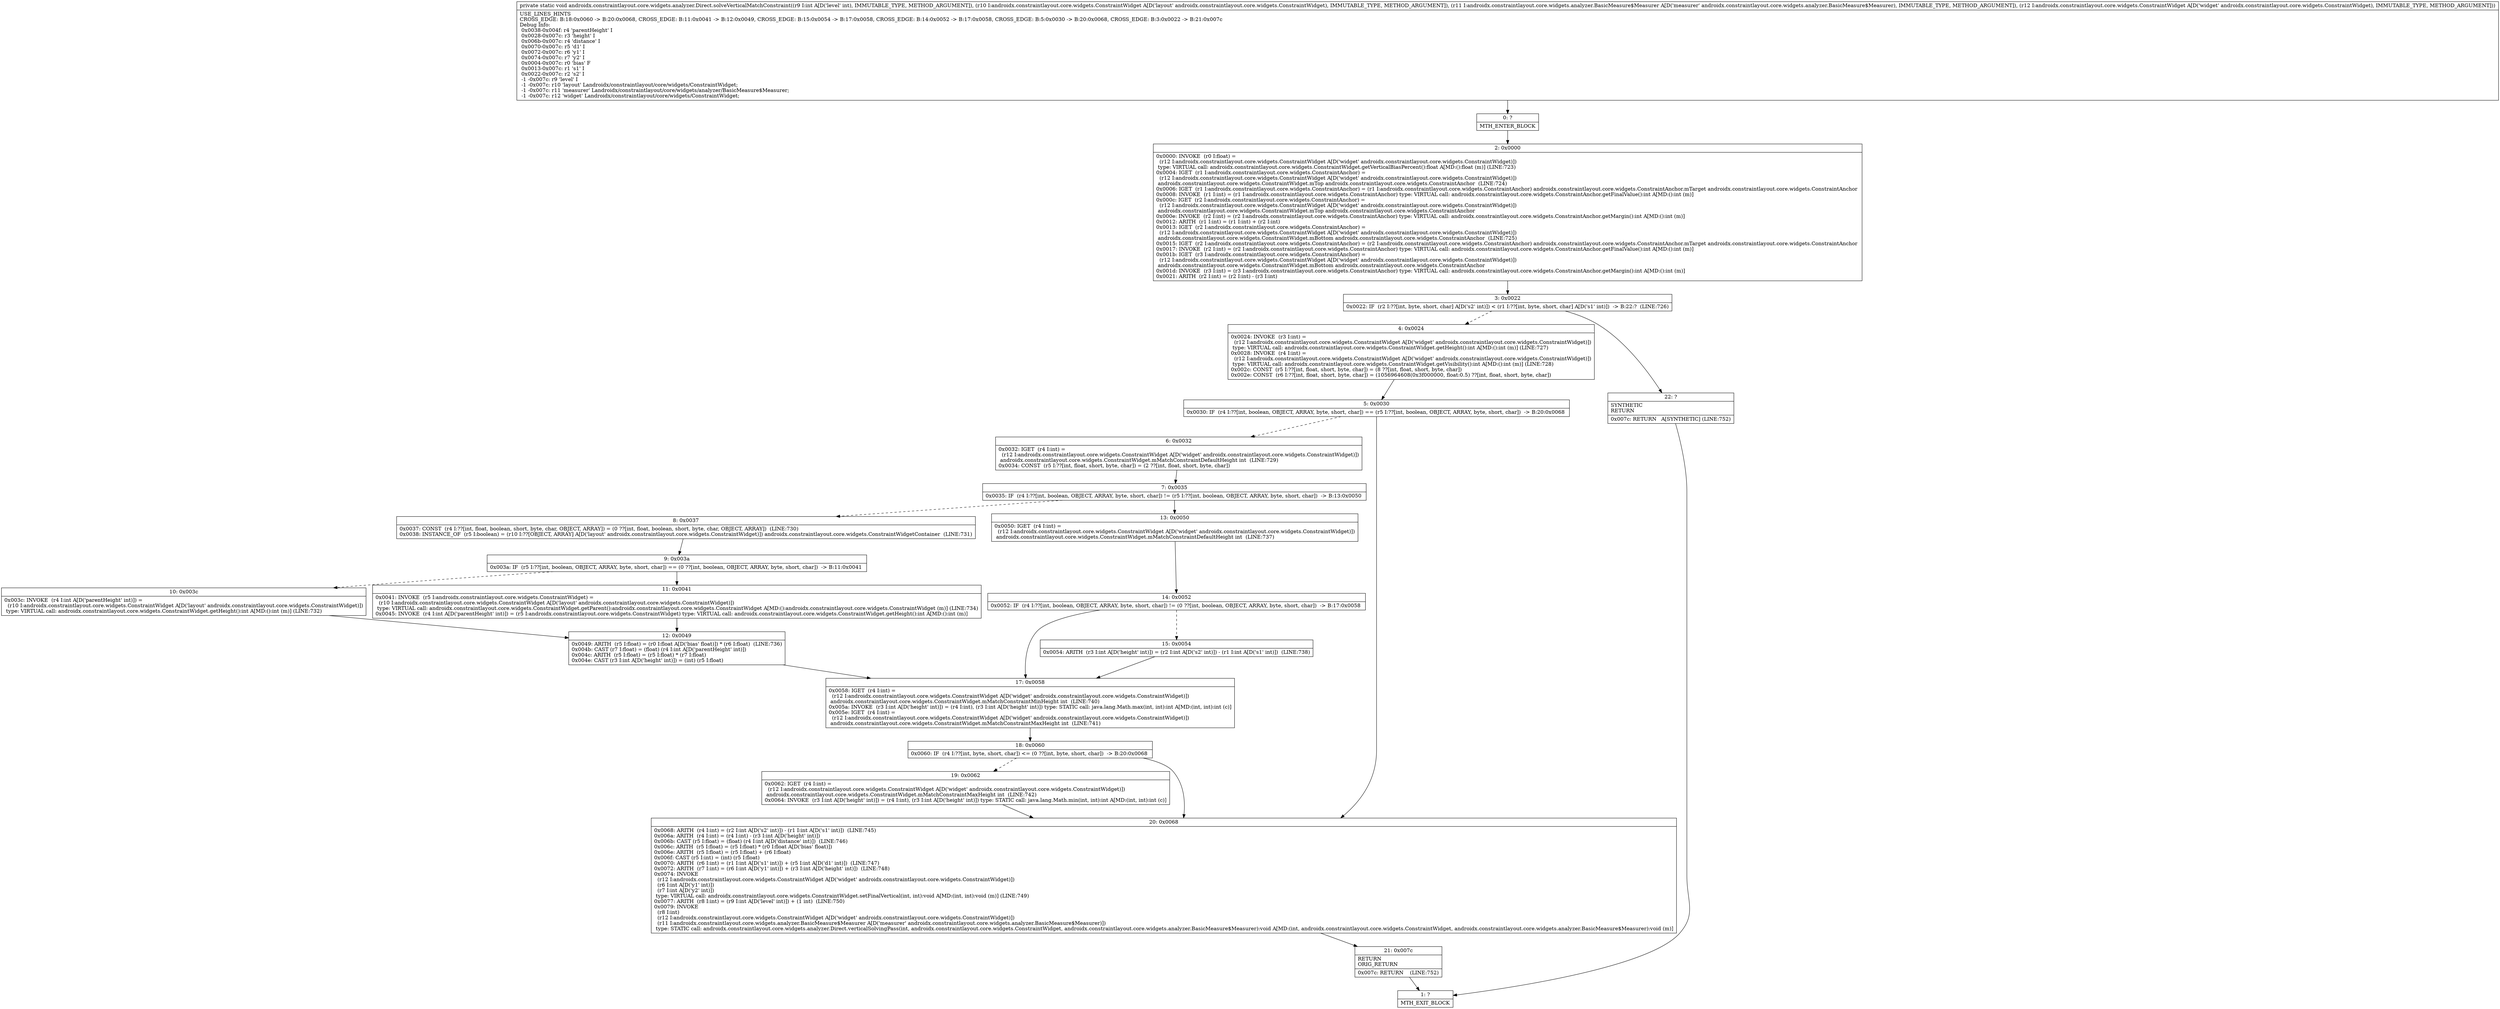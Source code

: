 digraph "CFG forandroidx.constraintlayout.core.widgets.analyzer.Direct.solveVerticalMatchConstraint(ILandroidx\/constraintlayout\/core\/widgets\/ConstraintWidget;Landroidx\/constraintlayout\/core\/widgets\/analyzer\/BasicMeasure$Measurer;Landroidx\/constraintlayout\/core\/widgets\/ConstraintWidget;)V" {
Node_0 [shape=record,label="{0\:\ ?|MTH_ENTER_BLOCK\l}"];
Node_2 [shape=record,label="{2\:\ 0x0000|0x0000: INVOKE  (r0 I:float) = \l  (r12 I:androidx.constraintlayout.core.widgets.ConstraintWidget A[D('widget' androidx.constraintlayout.core.widgets.ConstraintWidget)])\l type: VIRTUAL call: androidx.constraintlayout.core.widgets.ConstraintWidget.getVerticalBiasPercent():float A[MD:():float (m)] (LINE:723)\l0x0004: IGET  (r1 I:androidx.constraintlayout.core.widgets.ConstraintAnchor) = \l  (r12 I:androidx.constraintlayout.core.widgets.ConstraintWidget A[D('widget' androidx.constraintlayout.core.widgets.ConstraintWidget)])\l androidx.constraintlayout.core.widgets.ConstraintWidget.mTop androidx.constraintlayout.core.widgets.ConstraintAnchor  (LINE:724)\l0x0006: IGET  (r1 I:androidx.constraintlayout.core.widgets.ConstraintAnchor) = (r1 I:androidx.constraintlayout.core.widgets.ConstraintAnchor) androidx.constraintlayout.core.widgets.ConstraintAnchor.mTarget androidx.constraintlayout.core.widgets.ConstraintAnchor \l0x0008: INVOKE  (r1 I:int) = (r1 I:androidx.constraintlayout.core.widgets.ConstraintAnchor) type: VIRTUAL call: androidx.constraintlayout.core.widgets.ConstraintAnchor.getFinalValue():int A[MD:():int (m)]\l0x000c: IGET  (r2 I:androidx.constraintlayout.core.widgets.ConstraintAnchor) = \l  (r12 I:androidx.constraintlayout.core.widgets.ConstraintWidget A[D('widget' androidx.constraintlayout.core.widgets.ConstraintWidget)])\l androidx.constraintlayout.core.widgets.ConstraintWidget.mTop androidx.constraintlayout.core.widgets.ConstraintAnchor \l0x000e: INVOKE  (r2 I:int) = (r2 I:androidx.constraintlayout.core.widgets.ConstraintAnchor) type: VIRTUAL call: androidx.constraintlayout.core.widgets.ConstraintAnchor.getMargin():int A[MD:():int (m)]\l0x0012: ARITH  (r1 I:int) = (r1 I:int) + (r2 I:int) \l0x0013: IGET  (r2 I:androidx.constraintlayout.core.widgets.ConstraintAnchor) = \l  (r12 I:androidx.constraintlayout.core.widgets.ConstraintWidget A[D('widget' androidx.constraintlayout.core.widgets.ConstraintWidget)])\l androidx.constraintlayout.core.widgets.ConstraintWidget.mBottom androidx.constraintlayout.core.widgets.ConstraintAnchor  (LINE:725)\l0x0015: IGET  (r2 I:androidx.constraintlayout.core.widgets.ConstraintAnchor) = (r2 I:androidx.constraintlayout.core.widgets.ConstraintAnchor) androidx.constraintlayout.core.widgets.ConstraintAnchor.mTarget androidx.constraintlayout.core.widgets.ConstraintAnchor \l0x0017: INVOKE  (r2 I:int) = (r2 I:androidx.constraintlayout.core.widgets.ConstraintAnchor) type: VIRTUAL call: androidx.constraintlayout.core.widgets.ConstraintAnchor.getFinalValue():int A[MD:():int (m)]\l0x001b: IGET  (r3 I:androidx.constraintlayout.core.widgets.ConstraintAnchor) = \l  (r12 I:androidx.constraintlayout.core.widgets.ConstraintWidget A[D('widget' androidx.constraintlayout.core.widgets.ConstraintWidget)])\l androidx.constraintlayout.core.widgets.ConstraintWidget.mBottom androidx.constraintlayout.core.widgets.ConstraintAnchor \l0x001d: INVOKE  (r3 I:int) = (r3 I:androidx.constraintlayout.core.widgets.ConstraintAnchor) type: VIRTUAL call: androidx.constraintlayout.core.widgets.ConstraintAnchor.getMargin():int A[MD:():int (m)]\l0x0021: ARITH  (r2 I:int) = (r2 I:int) \- (r3 I:int) \l}"];
Node_3 [shape=record,label="{3\:\ 0x0022|0x0022: IF  (r2 I:??[int, byte, short, char] A[D('s2' int)]) \< (r1 I:??[int, byte, short, char] A[D('s1' int)])  \-\> B:22:?  (LINE:726)\l}"];
Node_4 [shape=record,label="{4\:\ 0x0024|0x0024: INVOKE  (r3 I:int) = \l  (r12 I:androidx.constraintlayout.core.widgets.ConstraintWidget A[D('widget' androidx.constraintlayout.core.widgets.ConstraintWidget)])\l type: VIRTUAL call: androidx.constraintlayout.core.widgets.ConstraintWidget.getHeight():int A[MD:():int (m)] (LINE:727)\l0x0028: INVOKE  (r4 I:int) = \l  (r12 I:androidx.constraintlayout.core.widgets.ConstraintWidget A[D('widget' androidx.constraintlayout.core.widgets.ConstraintWidget)])\l type: VIRTUAL call: androidx.constraintlayout.core.widgets.ConstraintWidget.getVisibility():int A[MD:():int (m)] (LINE:728)\l0x002c: CONST  (r5 I:??[int, float, short, byte, char]) = (8 ??[int, float, short, byte, char]) \l0x002e: CONST  (r6 I:??[int, float, short, byte, char]) = (1056964608(0x3f000000, float:0.5) ??[int, float, short, byte, char]) \l}"];
Node_5 [shape=record,label="{5\:\ 0x0030|0x0030: IF  (r4 I:??[int, boolean, OBJECT, ARRAY, byte, short, char]) == (r5 I:??[int, boolean, OBJECT, ARRAY, byte, short, char])  \-\> B:20:0x0068 \l}"];
Node_6 [shape=record,label="{6\:\ 0x0032|0x0032: IGET  (r4 I:int) = \l  (r12 I:androidx.constraintlayout.core.widgets.ConstraintWidget A[D('widget' androidx.constraintlayout.core.widgets.ConstraintWidget)])\l androidx.constraintlayout.core.widgets.ConstraintWidget.mMatchConstraintDefaultHeight int  (LINE:729)\l0x0034: CONST  (r5 I:??[int, float, short, byte, char]) = (2 ??[int, float, short, byte, char]) \l}"];
Node_7 [shape=record,label="{7\:\ 0x0035|0x0035: IF  (r4 I:??[int, boolean, OBJECT, ARRAY, byte, short, char]) != (r5 I:??[int, boolean, OBJECT, ARRAY, byte, short, char])  \-\> B:13:0x0050 \l}"];
Node_8 [shape=record,label="{8\:\ 0x0037|0x0037: CONST  (r4 I:??[int, float, boolean, short, byte, char, OBJECT, ARRAY]) = (0 ??[int, float, boolean, short, byte, char, OBJECT, ARRAY])  (LINE:730)\l0x0038: INSTANCE_OF  (r5 I:boolean) = (r10 I:??[OBJECT, ARRAY] A[D('layout' androidx.constraintlayout.core.widgets.ConstraintWidget)]) androidx.constraintlayout.core.widgets.ConstraintWidgetContainer  (LINE:731)\l}"];
Node_9 [shape=record,label="{9\:\ 0x003a|0x003a: IF  (r5 I:??[int, boolean, OBJECT, ARRAY, byte, short, char]) == (0 ??[int, boolean, OBJECT, ARRAY, byte, short, char])  \-\> B:11:0x0041 \l}"];
Node_10 [shape=record,label="{10\:\ 0x003c|0x003c: INVOKE  (r4 I:int A[D('parentHeight' int)]) = \l  (r10 I:androidx.constraintlayout.core.widgets.ConstraintWidget A[D('layout' androidx.constraintlayout.core.widgets.ConstraintWidget)])\l type: VIRTUAL call: androidx.constraintlayout.core.widgets.ConstraintWidget.getHeight():int A[MD:():int (m)] (LINE:732)\l}"];
Node_12 [shape=record,label="{12\:\ 0x0049|0x0049: ARITH  (r5 I:float) = (r0 I:float A[D('bias' float)]) * (r6 I:float)  (LINE:736)\l0x004b: CAST (r7 I:float) = (float) (r4 I:int A[D('parentHeight' int)]) \l0x004c: ARITH  (r5 I:float) = (r5 I:float) * (r7 I:float) \l0x004e: CAST (r3 I:int A[D('height' int)]) = (int) (r5 I:float) \l}"];
Node_17 [shape=record,label="{17\:\ 0x0058|0x0058: IGET  (r4 I:int) = \l  (r12 I:androidx.constraintlayout.core.widgets.ConstraintWidget A[D('widget' androidx.constraintlayout.core.widgets.ConstraintWidget)])\l androidx.constraintlayout.core.widgets.ConstraintWidget.mMatchConstraintMinHeight int  (LINE:740)\l0x005a: INVOKE  (r3 I:int A[D('height' int)]) = (r4 I:int), (r3 I:int A[D('height' int)]) type: STATIC call: java.lang.Math.max(int, int):int A[MD:(int, int):int (c)]\l0x005e: IGET  (r4 I:int) = \l  (r12 I:androidx.constraintlayout.core.widgets.ConstraintWidget A[D('widget' androidx.constraintlayout.core.widgets.ConstraintWidget)])\l androidx.constraintlayout.core.widgets.ConstraintWidget.mMatchConstraintMaxHeight int  (LINE:741)\l}"];
Node_18 [shape=record,label="{18\:\ 0x0060|0x0060: IF  (r4 I:??[int, byte, short, char]) \<= (0 ??[int, byte, short, char])  \-\> B:20:0x0068 \l}"];
Node_19 [shape=record,label="{19\:\ 0x0062|0x0062: IGET  (r4 I:int) = \l  (r12 I:androidx.constraintlayout.core.widgets.ConstraintWidget A[D('widget' androidx.constraintlayout.core.widgets.ConstraintWidget)])\l androidx.constraintlayout.core.widgets.ConstraintWidget.mMatchConstraintMaxHeight int  (LINE:742)\l0x0064: INVOKE  (r3 I:int A[D('height' int)]) = (r4 I:int), (r3 I:int A[D('height' int)]) type: STATIC call: java.lang.Math.min(int, int):int A[MD:(int, int):int (c)]\l}"];
Node_11 [shape=record,label="{11\:\ 0x0041|0x0041: INVOKE  (r5 I:androidx.constraintlayout.core.widgets.ConstraintWidget) = \l  (r10 I:androidx.constraintlayout.core.widgets.ConstraintWidget A[D('layout' androidx.constraintlayout.core.widgets.ConstraintWidget)])\l type: VIRTUAL call: androidx.constraintlayout.core.widgets.ConstraintWidget.getParent():androidx.constraintlayout.core.widgets.ConstraintWidget A[MD:():androidx.constraintlayout.core.widgets.ConstraintWidget (m)] (LINE:734)\l0x0045: INVOKE  (r4 I:int A[D('parentHeight' int)]) = (r5 I:androidx.constraintlayout.core.widgets.ConstraintWidget) type: VIRTUAL call: androidx.constraintlayout.core.widgets.ConstraintWidget.getHeight():int A[MD:():int (m)]\l}"];
Node_13 [shape=record,label="{13\:\ 0x0050|0x0050: IGET  (r4 I:int) = \l  (r12 I:androidx.constraintlayout.core.widgets.ConstraintWidget A[D('widget' androidx.constraintlayout.core.widgets.ConstraintWidget)])\l androidx.constraintlayout.core.widgets.ConstraintWidget.mMatchConstraintDefaultHeight int  (LINE:737)\l}"];
Node_14 [shape=record,label="{14\:\ 0x0052|0x0052: IF  (r4 I:??[int, boolean, OBJECT, ARRAY, byte, short, char]) != (0 ??[int, boolean, OBJECT, ARRAY, byte, short, char])  \-\> B:17:0x0058 \l}"];
Node_15 [shape=record,label="{15\:\ 0x0054|0x0054: ARITH  (r3 I:int A[D('height' int)]) = (r2 I:int A[D('s2' int)]) \- (r1 I:int A[D('s1' int)])  (LINE:738)\l}"];
Node_20 [shape=record,label="{20\:\ 0x0068|0x0068: ARITH  (r4 I:int) = (r2 I:int A[D('s2' int)]) \- (r1 I:int A[D('s1' int)])  (LINE:745)\l0x006a: ARITH  (r4 I:int) = (r4 I:int) \- (r3 I:int A[D('height' int)]) \l0x006b: CAST (r5 I:float) = (float) (r4 I:int A[D('distance' int)])  (LINE:746)\l0x006c: ARITH  (r5 I:float) = (r5 I:float) * (r0 I:float A[D('bias' float)]) \l0x006e: ARITH  (r5 I:float) = (r5 I:float) + (r6 I:float) \l0x006f: CAST (r5 I:int) = (int) (r5 I:float) \l0x0070: ARITH  (r6 I:int) = (r1 I:int A[D('s1' int)]) + (r5 I:int A[D('d1' int)])  (LINE:747)\l0x0072: ARITH  (r7 I:int) = (r6 I:int A[D('y1' int)]) + (r3 I:int A[D('height' int)])  (LINE:748)\l0x0074: INVOKE  \l  (r12 I:androidx.constraintlayout.core.widgets.ConstraintWidget A[D('widget' androidx.constraintlayout.core.widgets.ConstraintWidget)])\l  (r6 I:int A[D('y1' int)])\l  (r7 I:int A[D('y2' int)])\l type: VIRTUAL call: androidx.constraintlayout.core.widgets.ConstraintWidget.setFinalVertical(int, int):void A[MD:(int, int):void (m)] (LINE:749)\l0x0077: ARITH  (r8 I:int) = (r9 I:int A[D('level' int)]) + (1 int)  (LINE:750)\l0x0079: INVOKE  \l  (r8 I:int)\l  (r12 I:androidx.constraintlayout.core.widgets.ConstraintWidget A[D('widget' androidx.constraintlayout.core.widgets.ConstraintWidget)])\l  (r11 I:androidx.constraintlayout.core.widgets.analyzer.BasicMeasure$Measurer A[D('measurer' androidx.constraintlayout.core.widgets.analyzer.BasicMeasure$Measurer)])\l type: STATIC call: androidx.constraintlayout.core.widgets.analyzer.Direct.verticalSolvingPass(int, androidx.constraintlayout.core.widgets.ConstraintWidget, androidx.constraintlayout.core.widgets.analyzer.BasicMeasure$Measurer):void A[MD:(int, androidx.constraintlayout.core.widgets.ConstraintWidget, androidx.constraintlayout.core.widgets.analyzer.BasicMeasure$Measurer):void (m)]\l}"];
Node_21 [shape=record,label="{21\:\ 0x007c|RETURN\lORIG_RETURN\l|0x007c: RETURN    (LINE:752)\l}"];
Node_1 [shape=record,label="{1\:\ ?|MTH_EXIT_BLOCK\l}"];
Node_22 [shape=record,label="{22\:\ ?|SYNTHETIC\lRETURN\l|0x007c: RETURN   A[SYNTHETIC] (LINE:752)\l}"];
MethodNode[shape=record,label="{private static void androidx.constraintlayout.core.widgets.analyzer.Direct.solveVerticalMatchConstraint((r9 I:int A[D('level' int), IMMUTABLE_TYPE, METHOD_ARGUMENT]), (r10 I:androidx.constraintlayout.core.widgets.ConstraintWidget A[D('layout' androidx.constraintlayout.core.widgets.ConstraintWidget), IMMUTABLE_TYPE, METHOD_ARGUMENT]), (r11 I:androidx.constraintlayout.core.widgets.analyzer.BasicMeasure$Measurer A[D('measurer' androidx.constraintlayout.core.widgets.analyzer.BasicMeasure$Measurer), IMMUTABLE_TYPE, METHOD_ARGUMENT]), (r12 I:androidx.constraintlayout.core.widgets.ConstraintWidget A[D('widget' androidx.constraintlayout.core.widgets.ConstraintWidget), IMMUTABLE_TYPE, METHOD_ARGUMENT]))  | USE_LINES_HINTS\lCROSS_EDGE: B:18:0x0060 \-\> B:20:0x0068, CROSS_EDGE: B:11:0x0041 \-\> B:12:0x0049, CROSS_EDGE: B:15:0x0054 \-\> B:17:0x0058, CROSS_EDGE: B:14:0x0052 \-\> B:17:0x0058, CROSS_EDGE: B:5:0x0030 \-\> B:20:0x0068, CROSS_EDGE: B:3:0x0022 \-\> B:21:0x007c\lDebug Info:\l  0x0038\-0x004f: r4 'parentHeight' I\l  0x0028\-0x007c: r3 'height' I\l  0x006b\-0x007c: r4 'distance' I\l  0x0070\-0x007c: r5 'd1' I\l  0x0072\-0x007c: r6 'y1' I\l  0x0074\-0x007c: r7 'y2' I\l  0x0004\-0x007c: r0 'bias' F\l  0x0013\-0x007c: r1 's1' I\l  0x0022\-0x007c: r2 's2' I\l  \-1 \-0x007c: r9 'level' I\l  \-1 \-0x007c: r10 'layout' Landroidx\/constraintlayout\/core\/widgets\/ConstraintWidget;\l  \-1 \-0x007c: r11 'measurer' Landroidx\/constraintlayout\/core\/widgets\/analyzer\/BasicMeasure$Measurer;\l  \-1 \-0x007c: r12 'widget' Landroidx\/constraintlayout\/core\/widgets\/ConstraintWidget;\l}"];
MethodNode -> Node_0;Node_0 -> Node_2;
Node_2 -> Node_3;
Node_3 -> Node_4[style=dashed];
Node_3 -> Node_22;
Node_4 -> Node_5;
Node_5 -> Node_6[style=dashed];
Node_5 -> Node_20;
Node_6 -> Node_7;
Node_7 -> Node_8[style=dashed];
Node_7 -> Node_13;
Node_8 -> Node_9;
Node_9 -> Node_10[style=dashed];
Node_9 -> Node_11;
Node_10 -> Node_12;
Node_12 -> Node_17;
Node_17 -> Node_18;
Node_18 -> Node_19[style=dashed];
Node_18 -> Node_20;
Node_19 -> Node_20;
Node_11 -> Node_12;
Node_13 -> Node_14;
Node_14 -> Node_15[style=dashed];
Node_14 -> Node_17;
Node_15 -> Node_17;
Node_20 -> Node_21;
Node_21 -> Node_1;
Node_22 -> Node_1;
}

